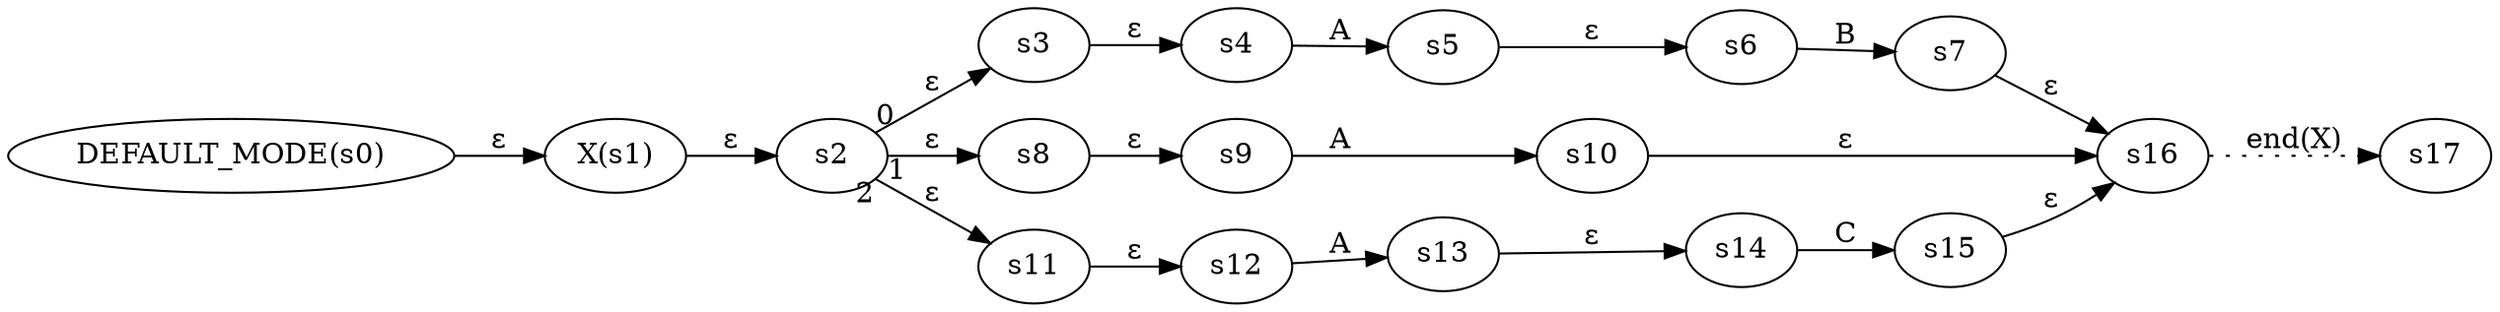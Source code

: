 digraph ATN {
  rankdir=LR;

  "DEFAULT_MODE(s0)" -> "X(s1)" [label=ε]
  "X(s1)" -> s2 [label=ε]
  s2 -> s3 [label=ε taillabel=0]
  s3 -> s4 [label=ε]
  s4 -> s5 [label=A]
  s5 -> s6 [label=ε]
  s6 -> s7 [label=B]
  s7 -> s16 [label=ε]
  s16 -> s17 [label="end(X)" style=dotted]
  s2 -> s8 [label=ε taillabel=1]
  s8 -> s9 [label=ε]
  s9 -> s10 [label=A]
  s10 -> s16 [label=ε]
  s2 -> s11 [label=ε taillabel=2]
  s11 -> s12 [label=ε]
  s12 -> s13 [label=A]
  s13 -> s14 [label=ε]
  s14 -> s15 [label=C]
  s15 -> s16 [label=ε]
}